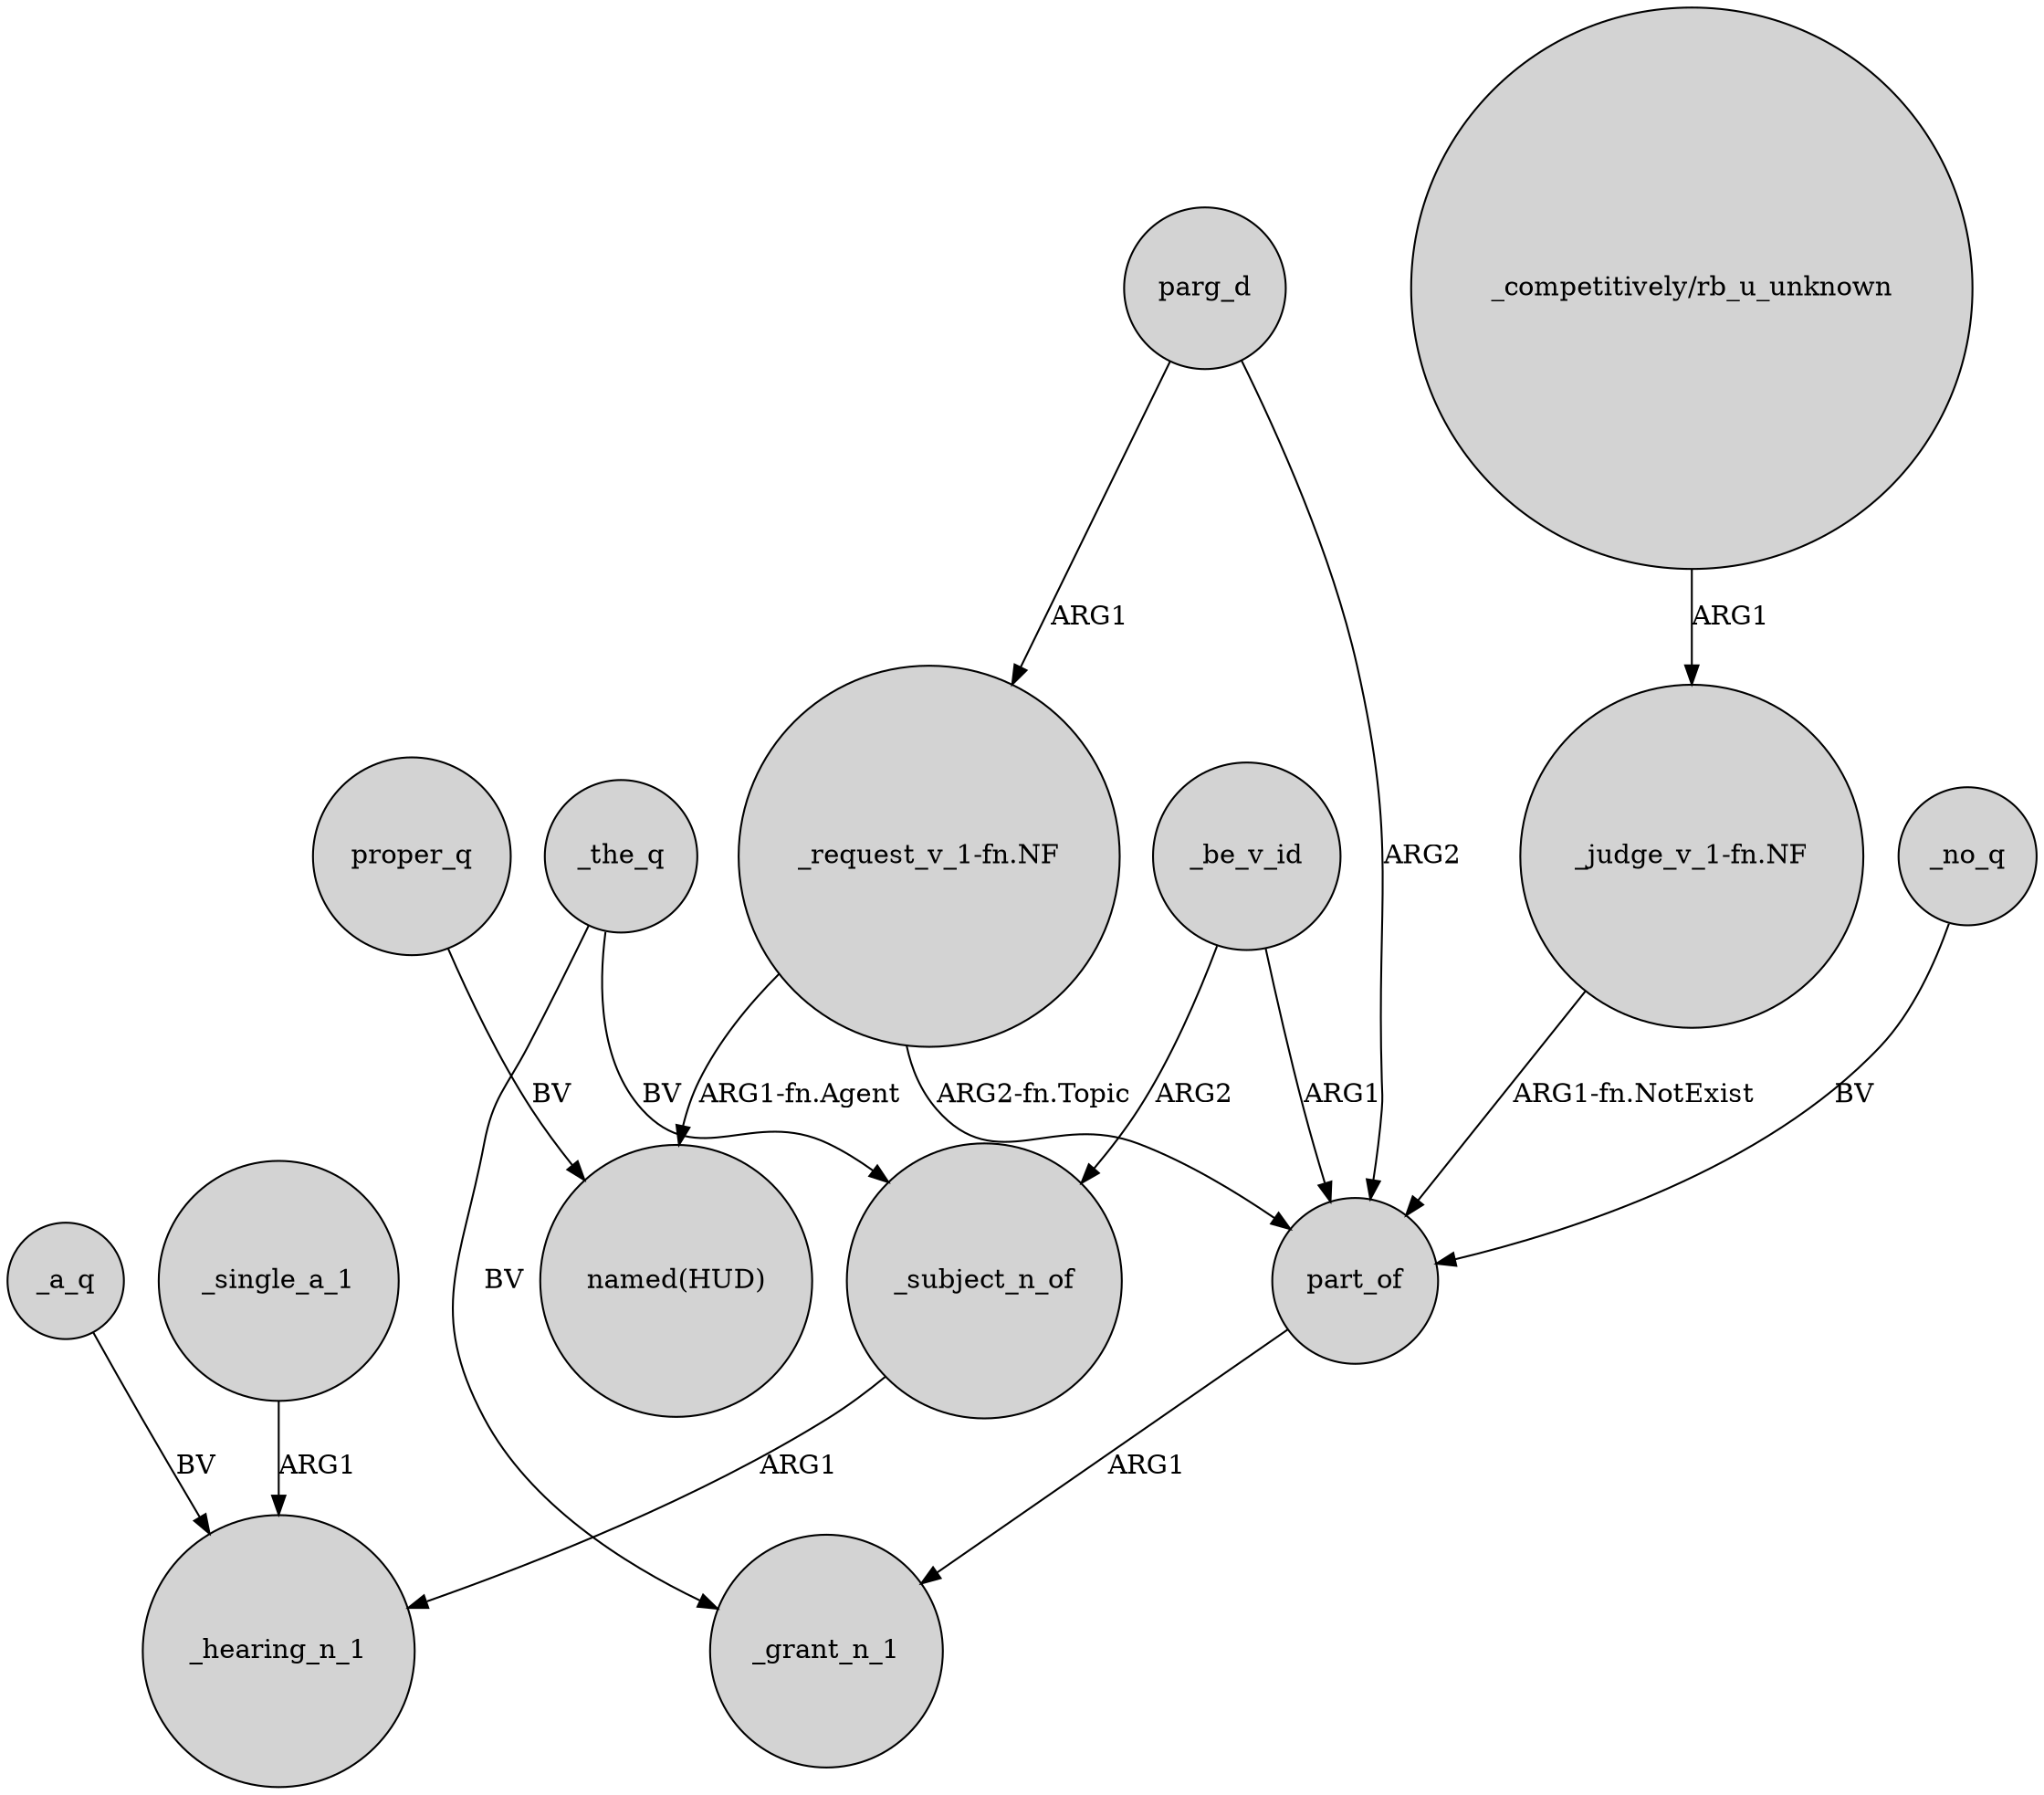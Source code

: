 digraph {
	node [shape=circle style=filled]
	_be_v_id -> part_of [label=ARG1]
	parg_d -> "_request_v_1-fn.NF" [label=ARG1]
	part_of -> _grant_n_1 [label=ARG1]
	"_request_v_1-fn.NF" -> part_of [label="ARG2-fn.Topic"]
	_subject_n_of -> _hearing_n_1 [label=ARG1]
	_a_q -> _hearing_n_1 [label=BV]
	parg_d -> part_of [label=ARG2]
	"_judge_v_1-fn.NF" -> part_of [label="ARG1-fn.NotExist"]
	proper_q -> "named(HUD)" [label=BV]
	_be_v_id -> _subject_n_of [label=ARG2]
	_single_a_1 -> _hearing_n_1 [label=ARG1]
	_the_q -> _grant_n_1 [label=BV]
	"_competitively/rb_u_unknown" -> "_judge_v_1-fn.NF" [label=ARG1]
	_the_q -> _subject_n_of [label=BV]
	_no_q -> part_of [label=BV]
	"_request_v_1-fn.NF" -> "named(HUD)" [label="ARG1-fn.Agent"]
}

